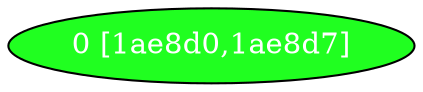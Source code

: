diGraph libnss3{
	libnss3_0  [style=filled fillcolor="#20FF20" fontcolor="#ffffff" shape=oval label="0 [1ae8d0,1ae8d7]"]


}